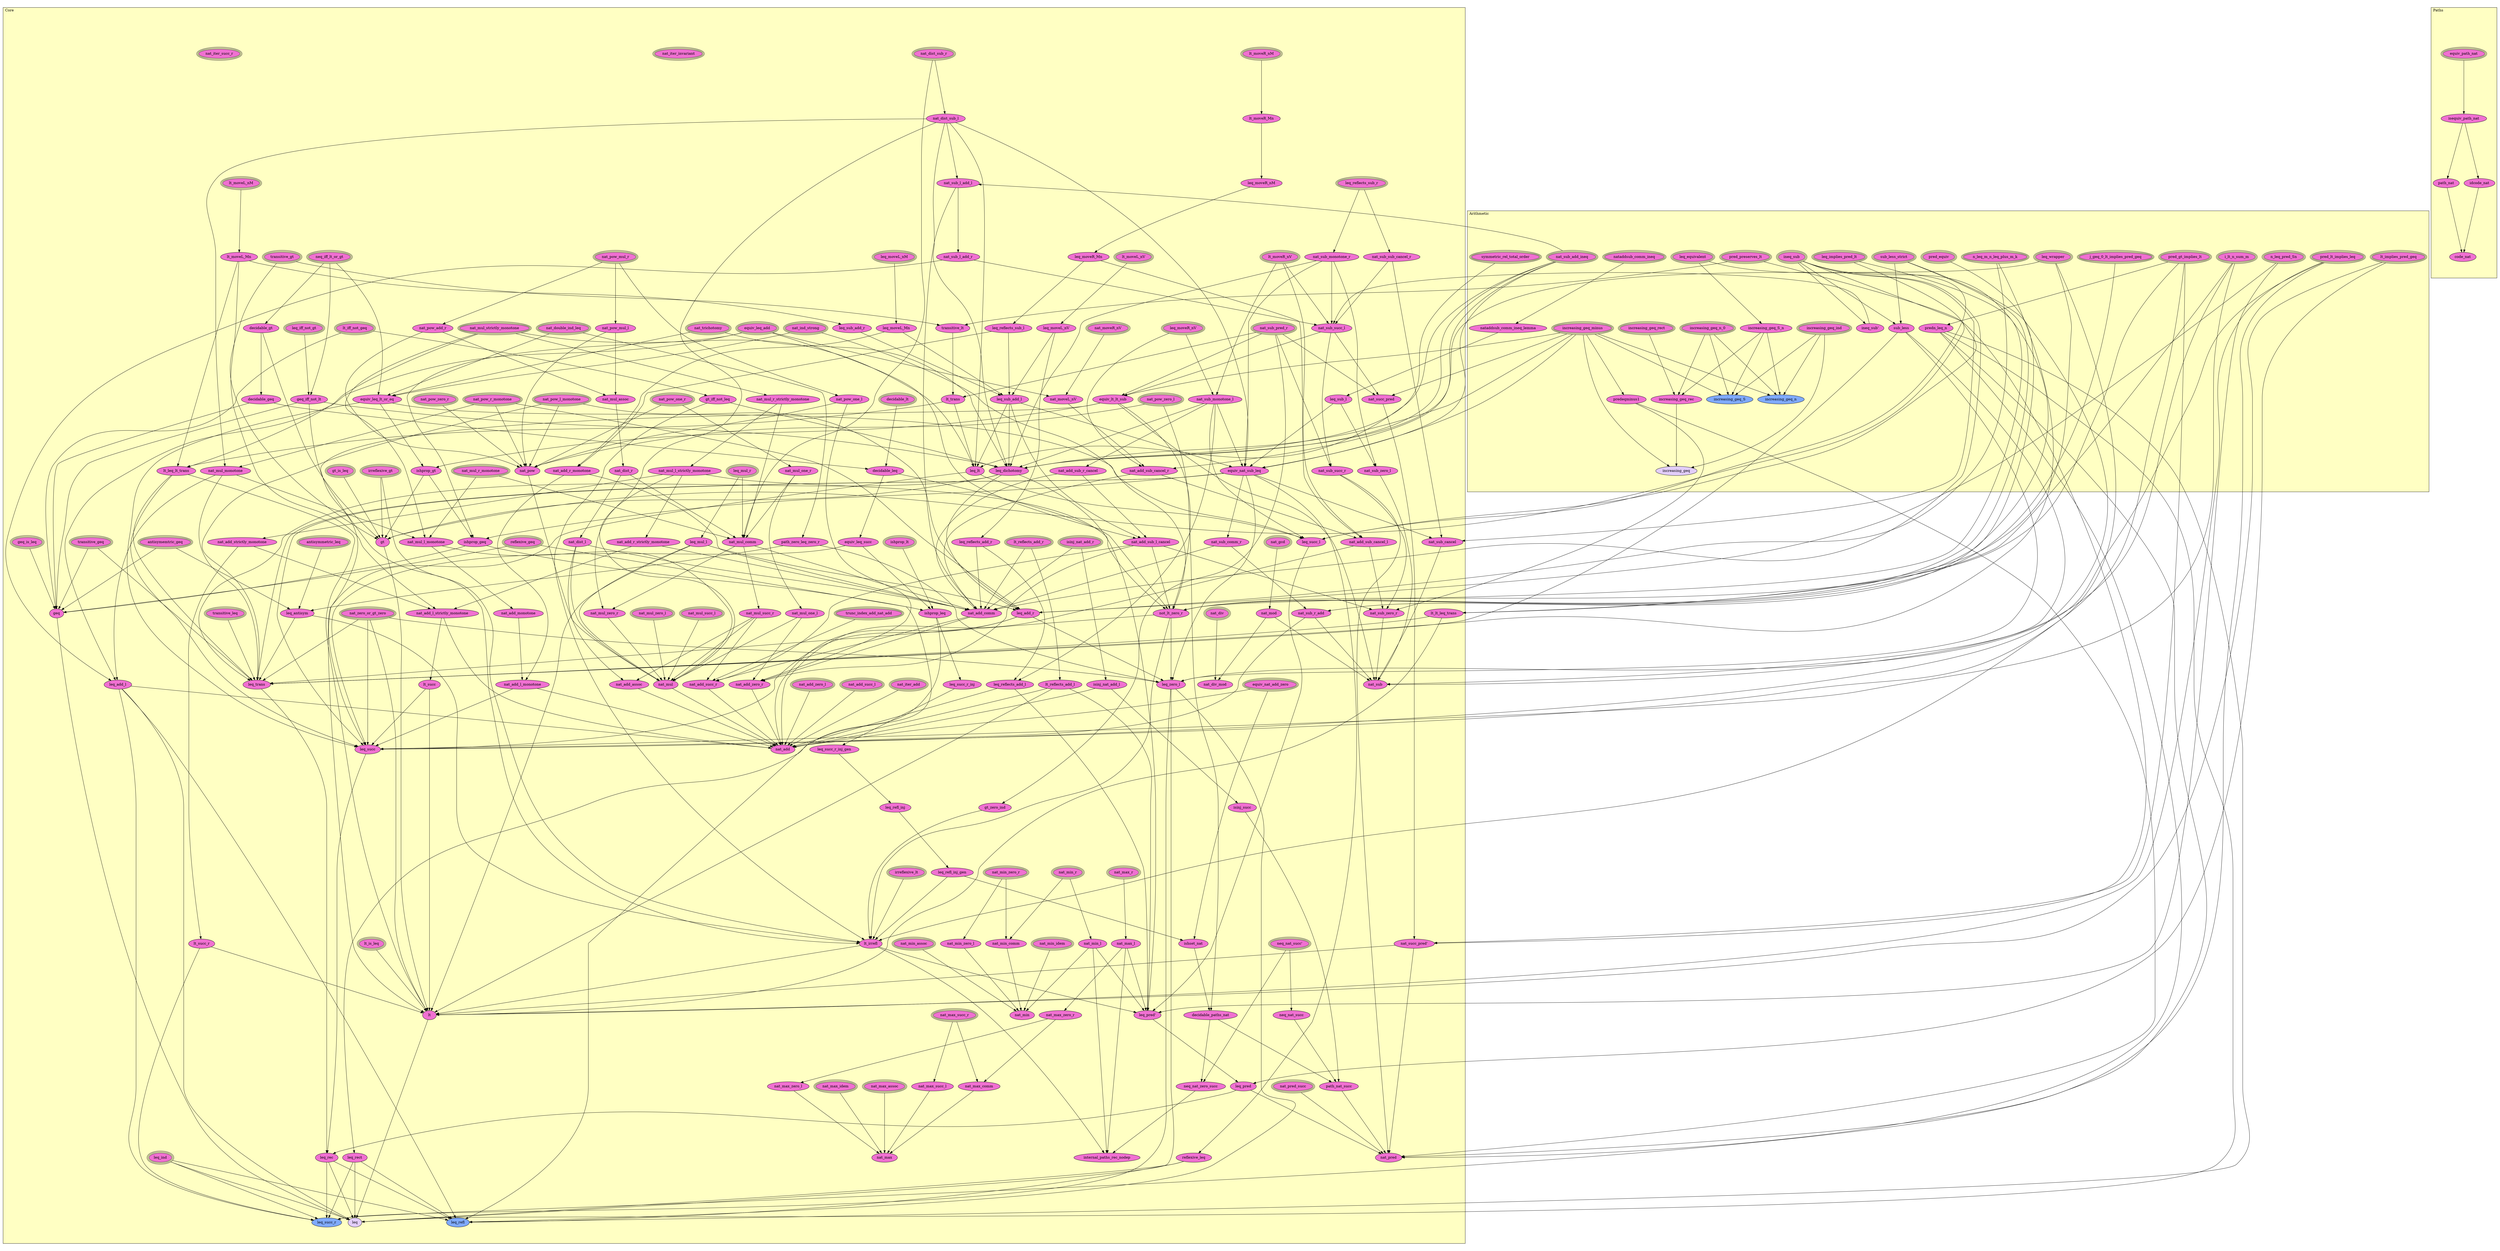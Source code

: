 digraph HoTT_Spaces_Nat {
  graph [ratio=0.5]
  node [style=filled]
Core_not_lt_zero_r [label="not_lt_zero_r", URL=<Core.html#not_lt_zero_r>, fillcolor="#F070D1"] ;
Core_path_zero_leq_zero_r [label="path_zero_leq_zero_r", URL=<Core.html#path_zero_leq_zero_r>, fillcolor="#F070D1"] ;
Paths_equiv_path_nat [label="equiv_path_nat", URL=<Paths.html#equiv_path_nat>, peripheries=3, fillcolor="#F070D1"] ;
Core_nat_zero_or_gt_zero [label="nat_zero_or_gt_zero", URL=<Core.html#nat_zero_or_gt_zero>, peripheries=3, fillcolor="#F070D1"] ;
Paths_isequiv_path_nat [label="isequiv_path_nat", URL=<Paths.html#isequiv_path_nat>, fillcolor="#F070D1"] ;
Paths_path_nat [label="path_nat", URL=<Paths.html#path_nat>, fillcolor="#F070D1"] ;
Core_antisymemtric_geq [label="antisymemtric_geq", URL=<Core.html#antisymemtric_geq>, peripheries=3, fillcolor="#F070D1"] ;
Paths_idcode_nat [label="idcode_nat", URL=<Paths.html#idcode_nat>, fillcolor="#F070D1"] ;
Core_antisymmetric_leq [label="antisymmetric_leq", URL=<Core.html#antisymmetric_leq>, peripheries=3, fillcolor="#F070D1"] ;
Core_leq_antisym [label="leq_antisym", URL=<Core.html#leq_antisym>, fillcolor="#F070D1"] ;
Paths_code_nat [label="code_nat", URL=<Paths.html#code_nat>, fillcolor="#F070D1"] ;
Core_nat_double_ind_leq [label="nat_double_ind_leq", URL=<Core.html#nat_double_ind_leq>, peripheries=3, fillcolor="#F070D1"] ;
Core_irreflexive_gt [label="irreflexive_gt", URL=<Core.html#irreflexive_gt>, peripheries=3, fillcolor="#F070D1"] ;
Core_nat_ind_strong [label="nat_ind_strong", URL=<Core.html#nat_ind_strong>, peripheries=3, fillcolor="#F070D1"] ;
Core_irreflexive_lt [label="irreflexive_lt", URL=<Core.html#irreflexive_lt>, peripheries=3, fillcolor="#F070D1"] ;
Core_nat_pow_r_monotone [label="nat_pow_r_monotone", URL=<Core.html#nat_pow_r_monotone>, peripheries=3, fillcolor="#F070D1"] ;
Core_lt_irrefl [label="lt_irrefl", URL=<Core.html#lt_irrefl>, fillcolor="#F070D1"] ;
Core_nat_pow_l_monotone [label="nat_pow_l_monotone", URL=<Core.html#nat_pow_l_monotone>, peripheries=3, fillcolor="#F070D1"] ;
Core_leq_pred_ [label="leq_pred'", URL=<Core.html#leq_pred'>, fillcolor="#F070D1"] ;
Core_nat_pow_mul_r [label="nat_pow_mul_r", URL=<Core.html#nat_pow_mul_r>, peripheries=3, fillcolor="#F070D1"] ;
Core_leq_succ [label="leq_succ", URL=<Core.html#leq_succ>, fillcolor="#F070D1"] ;
Core_nat_pow_mul_l [label="nat_pow_mul_l", URL=<Core.html#nat_pow_mul_l>, fillcolor="#F070D1"] ;
Core_leq_pred [label="leq_pred", URL=<Core.html#leq_pred>, fillcolor="#F070D1"] ;
Core_nat_pow_add_r [label="nat_pow_add_r", URL=<Core.html#nat_pow_add_r>, fillcolor="#F070D1"] ;
Core_leq_zero_l [label="leq_zero_l", URL=<Core.html#leq_zero_l>, fillcolor="#F070D1"] ;
Core_transitive_leq [label="transitive_leq", URL=<Core.html#transitive_leq>, peripheries=3, fillcolor="#F070D1"] ;
Core_nat_pow_one_r [label="nat_pow_one_r", URL=<Core.html#nat_pow_one_r>, peripheries=3, fillcolor="#F070D1"] ;
Core_nat_pow_one_l [label="nat_pow_one_l", URL=<Core.html#nat_pow_one_l>, fillcolor="#F070D1"] ;
Core_leq_trans [label="leq_trans", URL=<Core.html#leq_trans>, fillcolor="#F070D1"] ;
Core_reflexive_leq [label="reflexive_leq", URL=<Core.html#reflexive_leq>, fillcolor="#F070D1"] ;
Core_nat_pow_zero_r [label="nat_pow_zero_r", URL=<Core.html#nat_pow_zero_r>, peripheries=3, fillcolor="#F070D1"] ;
Core_nat_pow_zero_l [label="nat_pow_zero_l", URL=<Core.html#nat_pow_zero_l>, peripheries=3, fillcolor="#F070D1"] ;
Core_nat_mul_one_r [label="nat_mul_one_r", URL=<Core.html#nat_mul_one_r>, fillcolor="#F070D1"] ;
Core_nat_mul_one_l [label="nat_mul_one_l", URL=<Core.html#nat_mul_one_l>, fillcolor="#F070D1"] ;
Core_lt_moveR_nV [label="lt_moveR_nV", URL=<Core.html#lt_moveR_nV>, peripheries=3, fillcolor="#F070D1"] ;
Core_nat_mul_assoc [label="nat_mul_assoc", URL=<Core.html#nat_mul_assoc>, fillcolor="#F070D1"] ;
Core_lt_moveL_nV [label="lt_moveL_nV", URL=<Core.html#lt_moveL_nV>, peripheries=3, fillcolor="#F070D1"] ;
Core_nat_dist_r [label="nat_dist_r", URL=<Core.html#nat_dist_r>, fillcolor="#F070D1"] ;
Core_lt_moveR_nM [label="lt_moveR_nM", URL=<Core.html#lt_moveR_nM>, peripheries=3, fillcolor="#F070D1"] ;
Core_nat_dist_l [label="nat_dist_l", URL=<Core.html#nat_dist_l>, fillcolor="#F070D1"] ;
Core_lt_moveR_Mn [label="lt_moveR_Mn", URL=<Core.html#lt_moveR_Mn>, fillcolor="#F070D1"] ;
Core_nat_mul_comm [label="nat_mul_comm", URL=<Core.html#nat_mul_comm>, fillcolor="#F070D1"] ;
Core_lt_moveL_nM [label="lt_moveL_nM", URL=<Core.html#lt_moveL_nM>, peripheries=3, fillcolor="#F070D1"] ;
Core_nat_mul_succ_r [label="nat_mul_succ_r", URL=<Core.html#nat_mul_succ_r>, fillcolor="#F070D1"] ;
Core_lt_moveL_Mn [label="lt_moveL_Mn", URL=<Core.html#lt_moveL_Mn>, fillcolor="#F070D1"] ;
Core_nat_mul_succ_l [label="nat_mul_succ_l", URL=<Core.html#nat_mul_succ_l>, peripheries=3, fillcolor="#F070D1"] ;
Core_leq_moveR_nV [label="leq_moveR_nV", URL=<Core.html#leq_moveR_nV>, peripheries=3, fillcolor="#F070D1"] ;
Core_nat_mul_zero_r [label="nat_mul_zero_r", URL=<Core.html#nat_mul_zero_r>, fillcolor="#F070D1"] ;
Core_leq_moveL_nV [label="leq_moveL_nV", URL=<Core.html#leq_moveL_nV>, fillcolor="#F070D1"] ;
Core_nat_mul_zero_l [label="nat_mul_zero_l", URL=<Core.html#nat_mul_zero_l>, peripheries=3, fillcolor="#F070D1"] ;
Core_leq_moveR_nM [label="leq_moveR_nM", URL=<Core.html#leq_moveR_nM>, fillcolor="#F070D1"] ;
Core_leq_moveR_Mn [label="leq_moveR_Mn", URL=<Core.html#leq_moveR_Mn>, fillcolor="#F070D1"] ;
Core_equiv_nat_add_zero [label="equiv_nat_add_zero", URL=<Core.html#equiv_nat_add_zero>, peripheries=3, fillcolor="#F070D1"] ;
Core_leq_moveL_nM [label="leq_moveL_nM", URL=<Core.html#leq_moveL_nM>, peripheries=3, fillcolor="#F070D1"] ;
Core_isinj_nat_add_r [label="isinj_nat_add_r", URL=<Core.html#isinj_nat_add_r>, peripheries=3, fillcolor="#F070D1"] ;
Core_leq_moveL_Mn [label="leq_moveL_Mn", URL=<Core.html#leq_moveL_Mn>, fillcolor="#F070D1"] ;
Core_isinj_nat_add_l [label="isinj_nat_add_l", URL=<Core.html#isinj_nat_add_l>, fillcolor="#F070D1"] ;
Core_nat_add_assoc [label="nat_add_assoc", URL=<Core.html#nat_add_assoc>, fillcolor="#F070D1"] ;
Core_leq_reflects_sub_r [label="leq_reflects_sub_r", URL=<Core.html#leq_reflects_sub_r>, peripheries=3, fillcolor="#F070D1"] ;
Core_nat_add_comm [label="nat_add_comm", URL=<Core.html#nat_add_comm>, fillcolor="#F070D1"] ;
Core_leq_reflects_sub_l [label="leq_reflects_sub_l", URL=<Core.html#leq_reflects_sub_l>, fillcolor="#F070D1"] ;
Core_nat_sub_monotone_r [label="nat_sub_monotone_r", URL=<Core.html#nat_sub_monotone_r>, fillcolor="#F070D1"] ;
Core_nat_add_succ_r [label="nat_add_succ_r", URL=<Core.html#nat_add_succ_r>, fillcolor="#F070D1"] ;
Core_nat_sub_monotone_l [label="nat_sub_monotone_l", URL=<Core.html#nat_sub_monotone_l>, fillcolor="#F070D1"] ;
Core_nat_add_succ_l [label="nat_add_succ_l", URL=<Core.html#nat_add_succ_l>, peripheries=3, fillcolor="#F070D1"] ;
Core_nat_dist_sub_r [label="nat_dist_sub_r", URL=<Core.html#nat_dist_sub_r>, peripheries=3, fillcolor="#F070D1"] ;
Core_nat_add_zero_r [label="nat_add_zero_r", URL=<Core.html#nat_add_zero_r>, fillcolor="#F070D1"] ;
Core_nat_dist_sub_l [label="nat_dist_sub_l", URL=<Core.html#nat_dist_sub_l>, fillcolor="#F070D1"] ;
Core_nat_add_zero_l [label="nat_add_zero_l", URL=<Core.html#nat_add_zero_l>, peripheries=3, fillcolor="#F070D1"] ;
Core_nat_sub_sub_cancel_r [label="nat_sub_sub_cancel_r", URL=<Core.html#nat_sub_sub_cancel_r>, fillcolor="#F070D1"] ;
Core_ishset_nat [label="ishset_nat", URL=<Core.html#ishset_nat>, fillcolor="#F070D1"] ;
Core_nat_sub_l_add_l [label="nat_sub_l_add_l", URL=<Core.html#nat_sub_l_add_l>, fillcolor="#F070D1"] ;
Core_decidable_paths_nat [label="decidable_paths_nat", URL=<Core.html#decidable_paths_nat>, fillcolor="#F070D1"] ;
Core_neq_nat_succ_ [label="neq_nat_succ'", URL=<Core.html#neq_nat_succ'>, peripheries=3, fillcolor="#F070D1"] ;
Core_nat_sub_l_add_r [label="nat_sub_l_add_r", URL=<Core.html#nat_sub_l_add_r>, fillcolor="#F070D1"] ;
Core_neq_nat_zero_succ [label="neq_nat_zero_succ", URL=<Core.html#neq_nat_zero_succ>, fillcolor="#F070D1"] ;
Core_nat_sub_pred_r [label="nat_sub_pred_r", URL=<Core.html#nat_sub_pred_r>, peripheries=3, fillcolor="#F070D1"] ;
Core_nat_sub_succ_l [label="nat_sub_succ_l", URL=<Core.html#nat_sub_succ_l>, fillcolor="#F070D1"] ;
Core_internal_paths_rec_nodep [label="internal_paths_rec_nodep", URL=<Core.html#internal_paths_rec_nodep>, fillcolor="#F070D1"] ;
Core_neq_nat_succ [label="neq_nat_succ", URL=<Core.html#neq_nat_succ>, fillcolor="#F070D1"] ;
Core_leq_sub_l [label="leq_sub_l", URL=<Core.html#leq_sub_l>, fillcolor="#F070D1"] ;
Core_lt_reflects_add_r [label="lt_reflects_add_r", URL=<Core.html#lt_reflects_add_r>, peripheries=3, fillcolor="#F070D1"] ;
Core_isinj_succ [label="isinj_succ", URL=<Core.html#isinj_succ>, fillcolor="#F070D1"] ;
Core_path_nat_succ [label="path_nat_succ", URL=<Core.html#path_nat_succ>, fillcolor="#F070D1"] ;
Core_lt_reflects_add_l [label="lt_reflects_add_l", URL=<Core.html#lt_reflects_add_l>, fillcolor="#F070D1"] ;
Core_nat_succ_pred [label="nat_succ_pred", URL=<Core.html#nat_succ_pred>, fillcolor="#F070D1"] ;
Core_leq_reflects_add_r [label="leq_reflects_add_r", URL=<Core.html#leq_reflects_add_r>, fillcolor="#F070D1"] ;
Core_nat_succ_pred_ [label="nat_succ_pred'", URL=<Core.html#nat_succ_pred'>, fillcolor="#F070D1"] ;
Core_leq_reflects_add_l [label="leq_reflects_add_l", URL=<Core.html#leq_reflects_add_l>, fillcolor="#F070D1"] ;
Core_nat_pred_succ [label="nat_pred_succ", URL=<Core.html#nat_pred_succ>, peripheries=3, fillcolor="#F070D1"] ;
Core_nat_mul_strictly_monotone [label="nat_mul_strictly_monotone", URL=<Core.html#nat_mul_strictly_monotone>, peripheries=3, fillcolor="#F070D1"] ;
Core_nat_mul_r_strictly_monotone [label="nat_mul_r_strictly_monotone", URL=<Core.html#nat_mul_r_strictly_monotone>, fillcolor="#F070D1"] ;
Core_nat_iter_invariant [label="nat_iter_invariant", URL=<Core.html#nat_iter_invariant>, peripheries=3, fillcolor="#F070D1"] ;
Core_nat_mul_l_strictly_monotone [label="nat_mul_l_strictly_monotone", URL=<Core.html#nat_mul_l_strictly_monotone>, fillcolor="#F070D1"] ;
Core_nat_iter_add [label="nat_iter_add", URL=<Core.html#nat_iter_add>, peripheries=3, fillcolor="#F070D1"] ;
Core_nat_mul_monotone [label="nat_mul_monotone", URL=<Core.html#nat_mul_monotone>, fillcolor="#F070D1"] ;
Core_nat_iter_succ_r [label="nat_iter_succ_r", URL=<Core.html#nat_iter_succ_r>, peripheries=3, fillcolor="#F070D1"] ;
Core_nat_mul_r_monotone [label="nat_mul_r_monotone", URL=<Core.html#nat_mul_r_monotone>, peripheries=3, fillcolor="#F070D1"] ;
Core_gt_is_leq [label="gt_is_leq", URL=<Core.html#gt_is_leq>, peripheries=3, fillcolor="#F070D1"] ;
Core_nat_mul_l_monotone [label="nat_mul_l_monotone", URL=<Core.html#nat_mul_l_monotone>, fillcolor="#F070D1"] ;
Core_gt [label="gt", URL=<Core.html#gt>, fillcolor="#F070D1"] ;
Core_nat_add_strictly_monotone [label="nat_add_strictly_monotone", URL=<Core.html#nat_add_strictly_monotone>, fillcolor="#F070D1"] ;
Core_geq_is_leq [label="geq_is_leq", URL=<Core.html#geq_is_leq>, peripheries=3, fillcolor="#F070D1"] ;
Core_nat_add_r_strictly_monotone [label="nat_add_r_strictly_monotone", URL=<Core.html#nat_add_r_strictly_monotone>, fillcolor="#F070D1"] ;
Core_geq [label="geq", URL=<Core.html#geq>, fillcolor="#F070D1"] ;
Core_nat_add_l_strictly_monotone [label="nat_add_l_strictly_monotone", URL=<Core.html#nat_add_l_strictly_monotone>, fillcolor="#F070D1"] ;
Core_lt_is_leq [label="lt_is_leq", URL=<Core.html#lt_is_leq>, peripheries=3, fillcolor="#F070D1"] ;
Core_lt_succ_r [label="lt_succ_r", URL=<Core.html#lt_succ_r>, fillcolor="#F070D1"] ;
Core_lt [label="lt", URL=<Core.html#lt>, fillcolor="#F070D1"] ;
Core_lt_succ [label="lt_succ", URL=<Core.html#lt_succ>, fillcolor="#F070D1"] ;
Core_leq_rec [label="leq_rec", URL=<Core.html#leq_rec>, fillcolor="#F070D1"] ;
Core_nat_add_monotone [label="nat_add_monotone", URL=<Core.html#nat_add_monotone>, fillcolor="#F070D1"] ;
Core_leq_rect [label="leq_rect", URL=<Core.html#leq_rect>, fillcolor="#F070D1"] ;
Core_nat_add_r_monotone [label="nat_add_r_monotone", URL=<Core.html#nat_add_r_monotone>, fillcolor="#F070D1"] ;
Core_leq_ind [label="leq_ind", URL=<Core.html#leq_ind>, peripheries=3, fillcolor="#F070D1"] ;
Core_leq_succ_r [label="leq_succ_r", URL=<Core.html#leq_succ_r>, fillcolor="#7FAAFF"] ;
Core_nat_add_l_monotone [label="nat_add_l_monotone", URL=<Core.html#nat_add_l_monotone>, fillcolor="#F070D1"] ;
Core_leq_refl [label="leq_refl", URL=<Core.html#leq_refl>, fillcolor="#7FAAFF"] ;
Core_equiv_lt_lt_sub [label="equiv_lt_lt_sub", URL=<Core.html#equiv_lt_lt_sub>, fillcolor="#F070D1"] ;
Core_leq [label="leq", URL=<Core.html#leq>, fillcolor="#E2CDFA"] ;
Core_leq_sub_add_r [label="leq_sub_add_r", URL=<Core.html#leq_sub_add_r>, fillcolor="#F070D1"] ;
Core_nat_gcd [label="nat_gcd", URL=<Core.html#nat_gcd>, peripheries=3, fillcolor="#F070D1"] ;
Core_leq_sub_add_l [label="leq_sub_add_l", URL=<Core.html#leq_sub_add_l>, fillcolor="#F070D1"] ;
Core_trunc_index_add_nat_add [label="trunc_index_add_nat_add", URL=<Core.html#trunc_index_add_nat_add>, peripheries=3, fillcolor="#F070D1"] ;
Core_nat_mod [label="nat_mod", URL=<Core.html#nat_mod>, fillcolor="#F070D1"] ;
Core_neq_iff_lt_or_gt [label="neq_iff_lt_or_gt", URL=<Core.html#neq_iff_lt_or_gt>, peripheries=3, fillcolor="#F070D1"] ;
Core_nat_div [label="nat_div", URL=<Core.html#nat_div>, peripheries=3, fillcolor="#F070D1"] ;
Core_nat_div_mod [label="nat_div_mod", URL=<Core.html#nat_div_mod>, fillcolor="#F070D1"] ;
Core_lt_iff_not_geq [label="lt_iff_not_geq", URL=<Core.html#lt_iff_not_geq>, peripheries=3, fillcolor="#F070D1"] ;
Core_nat_min [label="nat_min", URL=<Core.html#nat_min>, fillcolor="#F070D1"] ;
Core_leq_iff_not_gt [label="leq_iff_not_gt", URL=<Core.html#leq_iff_not_gt>, peripheries=3, fillcolor="#F070D1"] ;
Core_nat_max [label="nat_max", URL=<Core.html#nat_max>, fillcolor="#F070D1"] ;
Core_gt_iff_not_leq [label="gt_iff_not_leq", URL=<Core.html#gt_iff_not_leq>, fillcolor="#F070D1"] ;
Core_nat_pow [label="nat_pow", URL=<Core.html#nat_pow>, fillcolor="#F070D1"] ;
Core_geq_iff_not_lt [label="geq_iff_not_lt", URL=<Core.html#geq_iff_not_lt>, fillcolor="#F070D1"] ;
Core_nat_trichotomy [label="nat_trichotomy", URL=<Core.html#nat_trichotomy>, peripheries=3, fillcolor="#F070D1"] ;
Core_nat_sub [label="nat_sub", URL=<Core.html#nat_sub>, fillcolor="#F070D1"] ;
Core_nat_mul [label="nat_mul", URL=<Core.html#nat_mul>, fillcolor="#F070D1"] ;
Core_leq_dichotomy [label="leq_dichotomy", URL=<Core.html#leq_dichotomy>, fillcolor="#F070D1"] ;
Core_nat_add [label="nat_add", URL=<Core.html#nat_add>, fillcolor="#F070D1"] ;
Core_equiv_leq_add [label="equiv_leq_add", URL=<Core.html#equiv_leq_add>, peripheries=3, fillcolor="#F070D1"] ;
Core_nat_pred [label="nat_pred", URL=<Core.html#nat_pred>, fillcolor="#F070D1"] ;
Core_equiv_leq_lt_or_eq [label="equiv_leq_lt_or_eq", URL=<Core.html#equiv_leq_lt_or_eq>, fillcolor="#F070D1"] ;
Arithmetic_symmetric_rel_total_order [label="symmetric_rel_total_order", URL=<Arithmetic.html#symmetric_rel_total_order>, peripheries=3, fillcolor="#F070D1"] ;
Core_gt_zero_ind [label="gt_zero_ind", URL=<Core.html#gt_zero_ind>, fillcolor="#F070D1"] ;
Arithmetic_leq_wrapper [label="leq_wrapper", URL=<Arithmetic.html#leq_wrapper>, peripheries=3, fillcolor="#F070D1"] ;
Core_leq_mul_r [label="leq_mul_r", URL=<Core.html#leq_mul_r>, peripheries=3, fillcolor="#F070D1"] ;
Core_leq_mul_l [label="leq_mul_l", URL=<Core.html#leq_mul_l>, fillcolor="#F070D1"] ;
Arithmetic_leq_equivalent [label="leq_equivalent", URL=<Arithmetic.html#leq_equivalent>, peripheries=3, fillcolor="#F070D1"] ;
Core_leq_add_r [label="leq_add_r", URL=<Core.html#leq_add_r>, fillcolor="#F070D1"] ;
Arithmetic_ineq_sub [label="ineq_sub", URL=<Arithmetic.html#ineq_sub>, peripheries=3, fillcolor="#F070D1"] ;
Core_leq_add_l [label="leq_add_l", URL=<Core.html#leq_add_l>, fillcolor="#F070D1"] ;
Arithmetic_ineq_sub_ [label="ineq_sub'", URL=<Arithmetic.html#ineq_sub'>, fillcolor="#F070D1"] ;
Core_nat_min_assoc [label="nat_min_assoc", URL=<Core.html#nat_min_assoc>, peripheries=3, fillcolor="#F070D1"] ;
Arithmetic_increasing_geq_minus [label="increasing_geq_minus", URL=<Arithmetic.html#increasing_geq_minus>, peripheries=3, fillcolor="#F070D1"] ;
Core_nat_min_r [label="nat_min_r", URL=<Core.html#nat_min_r>, peripheries=3, fillcolor="#F070D1"] ;
Arithmetic_increasing_geq_n_0 [label="increasing_geq_n_0", URL=<Arithmetic.html#increasing_geq_n_0>, peripheries=3, fillcolor="#F070D1"] ;
Core_nat_min_l [label="nat_min_l", URL=<Core.html#nat_min_l>, fillcolor="#F070D1"] ;
Arithmetic_increasing_geq_S_n [label="increasing_geq_S_n", URL=<Arithmetic.html#increasing_geq_S_n>, fillcolor="#F070D1"] ;
Core_nat_min_zero_r [label="nat_min_zero_r", URL=<Core.html#nat_min_zero_r>, peripheries=3, fillcolor="#F070D1"] ;
Arithmetic_increasing_geq_rect [label="increasing_geq_rect", URL=<Arithmetic.html#increasing_geq_rect>, peripheries=3, fillcolor="#F070D1"] ;
Core_nat_min_zero_l [label="nat_min_zero_l", URL=<Core.html#nat_min_zero_l>, fillcolor="#F070D1"] ;
Arithmetic_increasing_geq_rec [label="increasing_geq_rec", URL=<Arithmetic.html#increasing_geq_rec>, fillcolor="#F070D1"] ;
Core_nat_min_comm [label="nat_min_comm", URL=<Core.html#nat_min_comm>, fillcolor="#F070D1"] ;
Arithmetic_increasing_geq_ind [label="increasing_geq_ind", URL=<Arithmetic.html#increasing_geq_ind>, peripheries=3, fillcolor="#F070D1"] ;
Arithmetic_increasing_geq_S [label="increasing_geq_S", URL=<Arithmetic.html#increasing_geq_S>, fillcolor="#7FAAFF"] ;
Core_nat_min_idem [label="nat_min_idem", URL=<Core.html#nat_min_idem>, peripheries=3, fillcolor="#F070D1"] ;
Arithmetic_increasing_geq_n [label="increasing_geq_n", URL=<Arithmetic.html#increasing_geq_n>, fillcolor="#7FAAFF"] ;
Core_nat_max_assoc [label="nat_max_assoc", URL=<Core.html#nat_max_assoc>, peripheries=3, fillcolor="#F070D1"] ;
Arithmetic_increasing_geq [label="increasing_geq", URL=<Arithmetic.html#increasing_geq>, fillcolor="#E2CDFA"] ;
Core_nat_max_r [label="nat_max_r", URL=<Core.html#nat_max_r>, peripheries=3, fillcolor="#F070D1"] ;
Core_nat_max_l [label="nat_max_l", URL=<Core.html#nat_max_l>, fillcolor="#F070D1"] ;
Arithmetic_n_leq_m_n_leq_plus_m_k [label="n_leq_m_n_leq_plus_m_k", URL=<Arithmetic.html#n_leq_m_n_leq_plus_m_k>, peripheries=3, fillcolor="#F070D1"] ;
Arithmetic_sub_less_strict [label="sub_less_strict", URL=<Arithmetic.html#sub_less_strict>, peripheries=3, fillcolor="#F070D1"] ;
Core_nat_max_zero_r [label="nat_max_zero_r", URL=<Core.html#nat_max_zero_r>, fillcolor="#F070D1"] ;
Arithmetic_sub_less [label="sub_less", URL=<Arithmetic.html#sub_less>, fillcolor="#F070D1"] ;
Core_nat_max_zero_l [label="nat_max_zero_l", URL=<Core.html#nat_max_zero_l>, fillcolor="#F070D1"] ;
Arithmetic_pred_preserves_lt [label="pred_preserves_lt", URL=<Arithmetic.html#pred_preserves_lt>, peripheries=3, fillcolor="#F070D1"] ;
Core_nat_max_succ_r [label="nat_max_succ_r", URL=<Core.html#nat_max_succ_r>, peripheries=3, fillcolor="#F070D1"] ;
Arithmetic_pred_gt_implies_lt [label="pred_gt_implies_lt", URL=<Arithmetic.html#pred_gt_implies_lt>, peripheries=3, fillcolor="#F070D1"] ;
Core_nat_max_succ_l [label="nat_max_succ_l", URL=<Core.html#nat_max_succ_l>, fillcolor="#F070D1"] ;
Core_nat_max_comm [label="nat_max_comm", URL=<Core.html#nat_max_comm>, fillcolor="#F070D1"] ;
Arithmetic_j_geq_0_lt_implies_pred_geq [label="j_geq_0_lt_implies_pred_geq", URL=<Arithmetic.html#j_geq_0_lt_implies_pred_geq>, peripheries=3, fillcolor="#F070D1"] ;
Core_nat_max_idem [label="nat_max_idem", URL=<Core.html#nat_max_idem>, peripheries=3, fillcolor="#F070D1"] ;
Arithmetic_lt_implies_pred_geq [label="lt_implies_pred_geq", URL=<Arithmetic.html#lt_implies_pred_geq>, peripheries=3, fillcolor="#F070D1"] ;
Arithmetic_pred_lt_implies_leq [label="pred_lt_implies_leq", URL=<Arithmetic.html#pred_lt_implies_leq>, peripheries=3, fillcolor="#F070D1"] ;
Core_nat_sub_succ_r [label="nat_sub_succ_r", URL=<Core.html#nat_sub_succ_r>, fillcolor="#F070D1"] ;
Core_nat_moveR_nV [label="nat_moveR_nV", URL=<Core.html#nat_moveR_nV>, peripheries=3, fillcolor="#F070D1"] ;
Arithmetic_leq_implies_pred_lt [label="leq_implies_pred_lt", URL=<Arithmetic.html#leq_implies_pred_lt>, peripheries=3, fillcolor="#F070D1"] ;
Core_nat_moveL_nV [label="nat_moveL_nV", URL=<Core.html#nat_moveL_nV>, fillcolor="#F070D1"] ;
Arithmetic_n_leq_pred_Sn [label="n_leq_pred_Sn", URL=<Arithmetic.html#n_leq_pred_Sn>, peripheries=3, fillcolor="#F070D1"] ;
Arithmetic_pred_equiv [label="pred_equiv", URL=<Arithmetic.html#pred_equiv>, peripheries=3, fillcolor="#F070D1"] ;
Core_nat_add_sub_r_cancel [label="nat_add_sub_r_cancel", URL=<Core.html#nat_add_sub_r_cancel>, fillcolor="#F070D1"] ;
Arithmetic_predn_leq_n [label="predn_leq_n", URL=<Arithmetic.html#predn_leq_n>, fillcolor="#F070D1"] ;
Core_nat_add_sub_l_cancel [label="nat_add_sub_l_cancel", URL=<Core.html#nat_add_sub_l_cancel>, fillcolor="#F070D1"] ;
Arithmetic_predeqminus1 [label="predeqminus1", URL=<Arithmetic.html#predeqminus1>, fillcolor="#F070D1"] ;
Core_nat_add_sub_cancel_r [label="nat_add_sub_cancel_r", URL=<Core.html#nat_add_sub_cancel_r>, fillcolor="#F070D1"] ;
Core_nat_add_sub_cancel_l [label="nat_add_sub_cancel_l", URL=<Core.html#nat_add_sub_cancel_l>, fillcolor="#F070D1"] ;
Arithmetic_i_lt_n_sum_m [label="i_lt_n_sum_m", URL=<Arithmetic.html#i_lt_n_sum_m>, peripheries=3, fillcolor="#F070D1"] ;
Arithmetic_nat_sub_add_ineq [label="nat_sub_add_ineq", URL=<Arithmetic.html#nat_sub_add_ineq>, peripheries=3, fillcolor="#F070D1"] ;
Core_equiv_nat_sub_leq [label="equiv_nat_sub_leq", URL=<Core.html#equiv_nat_sub_leq>, fillcolor="#F070D1"] ;
Arithmetic_nataddsub_comm_ineq [label="nataddsub_comm_ineq", URL=<Arithmetic.html#nataddsub_comm_ineq>, peripheries=3, fillcolor="#F070D1"] ;
Core_nat_sub_comm_r [label="nat_sub_comm_r", URL=<Core.html#nat_sub_comm_r>, fillcolor="#F070D1"] ;
Arithmetic_nataddsub_comm_ineq_lemma [label="nataddsub_comm_ineq_lemma", URL=<Arithmetic.html#nataddsub_comm_ineq_lemma>, fillcolor="#F070D1"] ;
Core_nat_sub_r_add [label="nat_sub_r_add", URL=<Core.html#nat_sub_r_add>, fillcolor="#F070D1"] ;
Core_nat_sub_cancel [label="nat_sub_cancel", URL=<Core.html#nat_sub_cancel>, fillcolor="#F070D1"] ;
Core_nat_sub_zero_r [label="nat_sub_zero_r", URL=<Core.html#nat_sub_zero_r>, fillcolor="#F070D1"] ;
Core_nat_sub_zero_l [label="nat_sub_zero_l", URL=<Core.html#nat_sub_zero_l>, fillcolor="#F070D1"] ;
Core_decidable_gt [label="decidable_gt", URL=<Core.html#decidable_gt>, fillcolor="#F070D1"] ;
Core_ishprop_gt [label="ishprop_gt", URL=<Core.html#ishprop_gt>, fillcolor="#F070D1"] ;
Core_transitive_gt [label="transitive_gt", URL=<Core.html#transitive_gt>, peripheries=3, fillcolor="#F070D1"] ;
Core_decidable_geq [label="decidable_geq", URL=<Core.html#decidable_geq>, fillcolor="#F070D1"] ;
Core_ishprop_geq [label="ishprop_geq", URL=<Core.html#ishprop_geq>, fillcolor="#F070D1"] ;
Core_transitive_geq [label="transitive_geq", URL=<Core.html#transitive_geq>, peripheries=3, fillcolor="#F070D1"] ;
Core_reflexive_geq [label="reflexive_geq", URL=<Core.html#reflexive_geq>, peripheries=3, fillcolor="#F070D1"] ;
Core_decidable_lt [label="decidable_lt", URL=<Core.html#decidable_lt>, peripheries=3, fillcolor="#F070D1"] ;
Core_ishprop_lt [label="ishprop_lt", URL=<Core.html#ishprop_lt>, peripheries=3, fillcolor="#F070D1"] ;
Core_transitive_lt [label="transitive_lt", URL=<Core.html#transitive_lt>, fillcolor="#F070D1"] ;
Core_lt_trans [label="lt_trans", URL=<Core.html#lt_trans>, fillcolor="#F070D1"] ;
Core_leq_lt [label="leq_lt", URL=<Core.html#leq_lt>, fillcolor="#F070D1"] ;
Core_lt_lt_leq_trans [label="lt_lt_leq_trans", URL=<Core.html#lt_lt_leq_trans>, fillcolor="#F070D1"] ;
Core_lt_leq_lt_trans [label="lt_leq_lt_trans", URL=<Core.html#lt_leq_lt_trans>, fillcolor="#F070D1"] ;
Core_leq_succ_l [label="leq_succ_l", URL=<Core.html#leq_succ_l>, fillcolor="#F070D1"] ;
Core_decidable_leq [label="decidable_leq", URL=<Core.html#decidable_leq>, fillcolor="#F070D1"] ;
Core_equiv_leq_succ [label="equiv_leq_succ", URL=<Core.html#equiv_leq_succ>, fillcolor="#F070D1"] ;
Core_ishprop_leq [label="ishprop_leq", URL=<Core.html#ishprop_leq>, fillcolor="#F070D1"] ;
Core_leq_succ_r_inj [label="leq_succ_r_inj", URL=<Core.html#leq_succ_r_inj>, fillcolor="#F070D1"] ;
Core_leq_succ_r_inj_gen [label="leq_succ_r_inj_gen", URL=<Core.html#leq_succ_r_inj_gen>, fillcolor="#F070D1"] ;
Core_leq_refl_inj [label="leq_refl_inj", URL=<Core.html#leq_refl_inj>, fillcolor="#F070D1"] ;
Core_leq_refl_inj_gen [label="leq_refl_inj_gen", URL=<Core.html#leq_refl_inj_gen>, fillcolor="#F070D1"] ;
  Core_not_lt_zero_r -> Core_lt_irrefl [] ;
  Core_not_lt_zero_r -> Core_leq_zero_l [] ;
  Core_not_lt_zero_r -> Core_leq_trans [] ;
  Core_path_zero_leq_zero_r -> Core_leq_antisym [] ;
  Core_path_zero_leq_zero_r -> Core_leq_zero_l [] ;
  Paths_equiv_path_nat -> Paths_isequiv_path_nat [] ;
  Core_nat_zero_or_gt_zero -> Core_leq_succ [] ;
  Core_nat_zero_or_gt_zero -> Core_leq_zero_l [] ;
  Core_nat_zero_or_gt_zero -> Core_leq_trans [] ;
  Core_nat_zero_or_gt_zero -> Core_lt [] ;
  Paths_isequiv_path_nat -> Paths_path_nat [] ;
  Paths_isequiv_path_nat -> Paths_idcode_nat [] ;
  Paths_path_nat -> Paths_code_nat [] ;
  Core_antisymemtric_geq -> Core_leq_antisym [] ;
  Core_antisymemtric_geq -> Core_geq [] ;
  Paths_idcode_nat -> Paths_code_nat [] ;
  Core_antisymmetric_leq -> Core_leq_antisym [] ;
  Core_leq_antisym -> Core_lt_irrefl [] ;
  Core_leq_antisym -> Core_leq_trans [] ;
  Core_nat_double_ind_leq -> Core_equiv_leq_lt_or_eq [] ;
  Core_nat_double_ind_leq -> Core_path_zero_leq_zero_r [] ;
  Core_irreflexive_gt -> Core_lt_irrefl [] ;
  Core_irreflexive_gt -> Core_gt [] ;
  Core_nat_ind_strong -> Core_equiv_leq_lt_or_eq [] ;
  Core_nat_ind_strong -> Core_not_lt_zero_r [] ;
  Core_irreflexive_lt -> Core_lt_irrefl [] ;
  Core_nat_pow_r_monotone -> Core_nat_mul_monotone [] ;
  Core_nat_pow_r_monotone -> Core_leq_add_r [] ;
  Core_nat_pow_r_monotone -> Core_nat_pow [] ;
  Core_lt_irrefl -> Core_leq_pred_ [] ;
  Core_lt_irrefl -> Core_internal_paths_rec_nodep [] ;
  Core_lt_irrefl -> Core_lt [] ;
  Core_nat_pow_l_monotone -> Core_leq_add_r [] ;
  Core_nat_pow_l_monotone -> Core_leq_trans [] ;
  Core_nat_pow_l_monotone -> Core_nat_pow [] ;
  Core_leq_pred_ -> Core_leq_pred [] ;
  Core_nat_pow_mul_r -> Core_nat_pow_mul_l [] ;
  Core_nat_pow_mul_r -> Core_nat_pow_add_r [] ;
  Core_nat_pow_mul_r -> Core_nat_pow_one_l [] ;
  Core_leq_succ -> Core_leq_rec [] ;
  Core_nat_pow_mul_l -> Core_nat_mul_assoc [] ;
  Core_nat_pow_mul_l -> Core_nat_pow [] ;
  Core_leq_pred -> Core_leq_rec [] ;
  Core_leq_pred -> Core_nat_pred [] ;
  Core_nat_pow_add_r -> Core_nat_mul_assoc [] ;
  Core_nat_pow_add_r -> Core_nat_pow [] ;
  Core_leq_zero_l -> Core_leq_succ_r [] ;
  Core_leq_zero_l -> Core_leq_refl [] ;
  Core_leq_zero_l -> Core_leq [] ;
  Core_transitive_leq -> Core_leq_trans [] ;
  Core_nat_pow_one_r -> Core_nat_mul_one_r [] ;
  Core_nat_pow_one_r -> Core_nat_pow [] ;
  Core_nat_pow_one_l -> Core_nat_add_zero_r [] ;
  Core_nat_pow_one_l -> Core_nat_pow [] ;
  Core_leq_trans -> Core_leq_rec [] ;
  Core_reflexive_leq -> Core_leq_refl [] ;
  Core_reflexive_leq -> Core_leq [] ;
  Core_nat_pow_zero_r -> Core_nat_pow [] ;
  Core_nat_pow_zero_l -> Core_decidable_paths_nat [] ;
  Core_nat_pow_zero_l -> Core_nat_pow [] ;
  Core_nat_mul_one_r -> Core_nat_mul_one_l [] ;
  Core_nat_mul_one_r -> Core_nat_mul_comm [] ;
  Core_nat_mul_one_l -> Core_nat_add_zero_r [] ;
  Core_nat_mul_one_l -> Core_nat_mul [] ;
  Core_lt_moveR_nV -> Core_nat_sub_monotone_l [] ;
  Core_lt_moveR_nV -> Core_nat_sub_succ_l [] ;
  Core_lt_moveR_nV -> Core_nat_add_sub_cancel_l [] ;
  Core_nat_mul_assoc -> Core_nat_dist_r [] ;
  Core_lt_moveL_nV -> Core_leq_moveL_nV [] ;
  Core_nat_dist_r -> Core_nat_dist_l [] ;
  Core_nat_dist_r -> Core_nat_mul_comm [] ;
  Core_lt_moveR_nM -> Core_lt_moveR_Mn [] ;
  Core_nat_dist_l -> Core_nat_add_assoc [] ;
  Core_nat_dist_l -> Core_nat_add_comm [] ;
  Core_nat_dist_l -> Core_nat_mul [] ;
  Core_lt_moveR_Mn -> Core_leq_moveR_nM [] ;
  Core_nat_mul_comm -> Core_nat_mul_succ_r [] ;
  Core_nat_mul_comm -> Core_nat_mul_zero_r [] ;
  Core_nat_mul_comm -> Core_nat_add_comm [] ;
  Core_lt_moveL_nM -> Core_lt_moveL_Mn [] ;
  Core_nat_mul_succ_r -> Core_nat_add_assoc [] ;
  Core_nat_mul_succ_r -> Core_nat_add_succ_r [] ;
  Core_nat_mul_succ_r -> Core_nat_mul [] ;
  Core_lt_moveL_Mn -> Core_nat_add_l_strictly_monotone [] ;
  Core_lt_moveL_Mn -> Core_leq_sub_add_r [] ;
  Core_lt_moveL_Mn -> Core_lt_leq_lt_trans [] ;
  Core_nat_mul_succ_l -> Core_nat_mul [] ;
  Core_leq_moveR_nV -> Core_nat_sub_monotone_l [] ;
  Core_leq_moveR_nV -> Core_nat_add_sub_cancel_r [] ;
  Core_nat_mul_zero_r -> Core_nat_mul [] ;
  Core_leq_moveL_nV -> Core_leq_reflects_add_r [] ;
  Core_leq_moveL_nV -> Core_leq_sub_add_l [] ;
  Core_nat_mul_zero_l -> Core_nat_mul [] ;
  Core_leq_moveR_nM -> Core_leq_moveR_Mn [] ;
  Core_leq_moveR_Mn -> Core_leq_reflects_sub_l [] ;
  Core_leq_moveR_Mn -> Core_nat_add_sub_cancel_l [] ;
  Core_equiv_nat_add_zero -> Core_ishset_nat [] ;
  Core_equiv_nat_add_zero -> Core_nat_add [] ;
  Core_leq_moveL_nM -> Core_leq_moveL_Mn [] ;
  Core_isinj_nat_add_r -> Core_isinj_nat_add_l [] ;
  Core_isinj_nat_add_r -> Core_nat_add_comm [] ;
  Core_leq_moveL_Mn -> Core_nat_add_r_monotone [] ;
  Core_leq_moveL_Mn -> Core_leq_sub_add_l [] ;
  Core_isinj_nat_add_l -> Core_isinj_succ [] ;
  Core_isinj_nat_add_l -> Core_nat_add [] ;
  Core_nat_add_assoc -> Core_nat_add [] ;
  Core_leq_reflects_sub_r -> Core_nat_sub_monotone_r [] ;
  Core_leq_reflects_sub_r -> Core_nat_sub_sub_cancel_r [] ;
  Core_nat_add_comm -> Core_nat_add_succ_r [] ;
  Core_nat_add_comm -> Core_nat_add_zero_r [] ;
  Core_leq_reflects_sub_l -> Core_nat_add_r_monotone [] ;
  Core_leq_reflects_sub_l -> Core_leq_sub_add_l [] ;
  Core_nat_sub_monotone_r -> Core_nat_sub_succ_l [] ;
  Core_nat_sub_monotone_r -> Core_leq_dichotomy [] ;
  Core_nat_sub_monotone_r -> Core_equiv_nat_sub_leq [] ;
  Core_nat_sub_monotone_r -> Core_nat_sub_zero_l [] ;
  Core_nat_add_succ_r -> Core_nat_add [] ;
  Core_nat_sub_monotone_l -> Core_leq_reflects_add_l [] ;
  Core_nat_sub_monotone_l -> Core_leq_dichotomy [] ;
  Core_nat_sub_monotone_l -> Core_nat_add_sub_r_cancel [] ;
  Core_nat_sub_monotone_l -> Core_equiv_nat_sub_leq [] ;
  Core_nat_sub_monotone_l -> Core_leq_succ_l [] ;
  Core_nat_add_succ_l -> Core_nat_add [] ;
  Core_nat_dist_sub_r -> Core_nat_dist_sub_l [] ;
  Core_nat_dist_sub_r -> Core_nat_mul_comm [] ;
  Core_nat_add_zero_r -> Core_nat_add [] ;
  Core_nat_dist_sub_l -> Core_nat_sub_l_add_l [] ;
  Core_nat_dist_sub_l -> Core_nat_mul_monotone [] ;
  Core_nat_dist_sub_l -> Core_leq_dichotomy [] ;
  Core_nat_dist_sub_l -> Core_equiv_nat_sub_leq [] ;
  Core_nat_dist_sub_l -> Core_leq_lt [] ;
  Core_nat_dist_sub_l -> Core_nat_mul_zero_r [] ;
  Core_nat_add_zero_l -> Core_nat_add [] ;
  Core_nat_sub_sub_cancel_r -> Core_nat_sub_succ_l [] ;
  Core_nat_sub_sub_cancel_r -> Core_nat_sub_cancel [] ;
  Core_ishset_nat -> Core_decidable_paths_nat [] ;
  Core_nat_sub_l_add_l -> Core_nat_sub_l_add_r [] ;
  Core_nat_sub_l_add_l -> Core_nat_add_comm [] ;
  Core_decidable_paths_nat -> Core_neq_nat_zero_succ [] ;
  Core_decidable_paths_nat -> Core_path_nat_succ [] ;
  Core_neq_nat_succ_ -> Core_neq_nat_zero_succ [] ;
  Core_neq_nat_succ_ -> Core_neq_nat_succ [] ;
  Core_nat_sub_l_add_r -> Core_nat_sub_succ_l [] ;
  Core_nat_sub_l_add_r -> Core_leq_add_l [] ;
  Core_neq_nat_zero_succ -> Core_internal_paths_rec_nodep [] ;
  Core_nat_sub_pred_r -> Core_equiv_lt_lt_sub [] ;
  Core_nat_sub_pred_r -> Core_gt_zero_ind [] ;
  Core_nat_sub_pred_r -> Core_nat_sub_succ_r [] ;
  Core_nat_sub_pred_r -> Core_lt_trans [] ;
  Core_nat_sub_pred_r -> Core_nat_succ_pred [] ;
  Core_nat_sub_succ_l -> Core_equiv_lt_lt_sub [] ;
  Core_nat_sub_succ_l -> Core_nat_sub_succ_r [] ;
  Core_nat_sub_succ_l -> Core_nat_succ_pred [] ;
  Core_neq_nat_succ -> Core_path_nat_succ [] ;
  Core_leq_sub_l -> Core_equiv_nat_sub_leq [] ;
  Core_leq_sub_l -> Core_nat_sub_zero_l [] ;
  Core_lt_reflects_add_r -> Core_lt_reflects_add_l [] ;
  Core_lt_reflects_add_r -> Core_nat_add_comm [] ;
  Core_isinj_succ -> Core_path_nat_succ [] ;
  Core_path_nat_succ -> Core_nat_pred [] ;
  Core_lt_reflects_add_l -> Core_leq_pred_ [] ;
  Core_lt_reflects_add_l -> Core_lt [] ;
  Core_lt_reflects_add_l -> Core_nat_add [] ;
  Core_nat_succ_pred -> Core_nat_succ_pred_ [] ;
  Core_leq_reflects_add_r -> Core_leq_reflects_add_l [] ;
  Core_leq_reflects_add_r -> Core_nat_add_comm [] ;
  Core_nat_succ_pred_ -> Core_lt [] ;
  Core_nat_succ_pred_ -> Core_nat_pred [] ;
  Core_leq_reflects_add_l -> Core_leq_pred_ [] ;
  Core_leq_reflects_add_l -> Core_nat_add [] ;
  Core_nat_pred_succ -> Core_nat_pred [] ;
  Core_nat_mul_strictly_monotone -> Core_nat_mul_r_strictly_monotone [] ;
  Core_nat_mul_strictly_monotone -> Core_nat_mul_l_monotone [] ;
  Core_nat_mul_strictly_monotone -> Core_leq_lt [] ;
  Core_nat_mul_strictly_monotone -> Core_lt_leq_lt_trans [] ;
  Core_nat_mul_r_strictly_monotone -> Core_nat_mul_l_strictly_monotone [] ;
  Core_nat_mul_r_strictly_monotone -> Core_nat_mul_comm [] ;
  Core_nat_mul_l_strictly_monotone -> Core_nat_add_strictly_monotone [] ;
  Core_nat_mul_l_strictly_monotone -> Core_nat_add_r_strictly_monotone [] ;
  Core_nat_mul_l_strictly_monotone -> Core_not_lt_zero_r [] ;
  Core_nat_mul_l_strictly_monotone -> Core_nat_mul [] ;
  Core_nat_iter_add -> Core_nat_add [] ;
  Core_nat_mul_monotone -> Core_nat_mul_l_monotone [] ;
  Core_nat_mul_monotone -> Core_leq_add_l [] ;
  Core_nat_mul_monotone -> Core_leq_trans [] ;
  Core_nat_mul_r_monotone -> Core_nat_mul_l_monotone [] ;
  Core_nat_mul_r_monotone -> Core_nat_mul_comm [] ;
  Core_gt_is_leq -> Core_gt [] ;
  Core_nat_mul_l_monotone -> Core_nat_add_monotone [] ;
  Core_nat_mul_l_monotone -> Core_nat_mul [] ;
  Core_gt -> Core_lt [] ;
  Core_nat_add_strictly_monotone -> Core_nat_add_l_strictly_monotone [] ;
  Core_nat_add_strictly_monotone -> Core_lt_succ_r [] ;
  Core_geq_is_leq -> Core_geq [] ;
  Core_nat_add_r_strictly_monotone -> Core_nat_add_l_strictly_monotone [] ;
  Core_nat_add_r_strictly_monotone -> Core_nat_add_comm [] ;
  Core_geq -> Core_leq [] ;
  Core_nat_add_l_strictly_monotone -> Core_lt_succ [] ;
  Core_nat_add_l_strictly_monotone -> Core_nat_add [] ;
  Core_lt_is_leq -> Core_lt [] ;
  Core_lt_succ_r -> Core_lt [] ;
  Core_lt_succ_r -> Core_leq_succ_r [] ;
  Core_lt -> Core_leq [] ;
  Core_lt_succ -> Core_leq_succ [] ;
  Core_lt_succ -> Core_lt [] ;
  Core_leq_rec -> Core_leq_succ_r [] ;
  Core_leq_rec -> Core_leq_refl [] ;
  Core_leq_rec -> Core_leq [] ;
  Core_nat_add_monotone -> Core_nat_add_l_monotone [] ;
  Core_leq_rect -> Core_leq_succ_r [] ;
  Core_leq_rect -> Core_leq_refl [] ;
  Core_leq_rect -> Core_leq [] ;
  Core_nat_add_r_monotone -> Core_nat_add_l_monotone [] ;
  Core_nat_add_r_monotone -> Core_nat_add_comm [] ;
  Core_leq_ind -> Core_leq_succ_r [] ;
  Core_leq_ind -> Core_leq_refl [] ;
  Core_leq_ind -> Core_leq [] ;
  Core_nat_add_l_monotone -> Core_leq_succ [] ;
  Core_nat_add_l_monotone -> Core_nat_add [] ;
  Core_equiv_lt_lt_sub -> Core_ishprop_gt [] ;
  Core_equiv_lt_lt_sub -> Core_not_lt_zero_r [] ;
  Core_equiv_lt_lt_sub -> Core_leq_succ [] ;
  Core_equiv_lt_lt_sub -> Core_nat_sub [] ;
  Core_leq_sub_add_r -> Core_leq_sub_add_l [] ;
  Core_nat_gcd -> Core_nat_mod [] ;
  Core_leq_sub_add_l -> Core_leq_dichotomy [] ;
  Core_leq_sub_add_l -> Core_nat_add_sub_l_cancel [] ;
  Core_leq_sub_add_l -> Core_equiv_nat_sub_leq [] ;
  Core_leq_sub_add_l -> Core_leq_lt [] ;
  Core_trunc_index_add_nat_add -> Core_nat_add_succ_r [] ;
  Core_nat_mod -> Core_nat_div_mod [] ;
  Core_nat_mod -> Core_nat_sub [] ;
  Core_neq_iff_lt_or_gt -> Core_geq_iff_not_lt [] ;
  Core_neq_iff_lt_or_gt -> Core_equiv_leq_lt_or_eq [] ;
  Core_neq_iff_lt_or_gt -> Core_decidable_gt [] ;
  Core_nat_div -> Core_nat_div_mod [] ;
  Core_lt_iff_not_geq -> Core_gt_iff_not_leq [] ;
  Core_lt_iff_not_geq -> Core_geq [] ;
  Core_leq_iff_not_gt -> Core_geq_iff_not_lt [] ;
  Core_gt_iff_not_leq -> Core_leq_dichotomy [] ;
  Core_gt_iff_not_leq -> Core_lt_irrefl [] ;
  Core_nat_pow -> Core_nat_mul [] ;
  Core_geq_iff_not_lt -> Core_leq_dichotomy [] ;
  Core_geq_iff_not_lt -> Core_lt_irrefl [] ;
  Core_geq_iff_not_lt -> Core_geq [] ;
  Core_nat_trichotomy -> Core_leq_dichotomy [] ;
  Core_nat_trichotomy -> Core_equiv_leq_lt_or_eq [] ;
  Core_nat_mul -> Core_nat_add [] ;
  Core_leq_dichotomy -> Core_leq_add_r [] ;
  Core_leq_dichotomy -> Core_leq_pred_ [] ;
  Core_leq_dichotomy -> Core_leq_trans [] ;
  Core_leq_dichotomy -> Core_gt [] ;
  Core_equiv_leq_add -> Core_leq_add_l [] ;
  Core_equiv_leq_add -> Core_nat_moveL_nV [] ;
  Core_equiv_leq_add -> Core_nat_add_sub_l_cancel [] ;
  Core_equiv_leq_add -> Core_ishprop_geq [] ;
  Core_equiv_leq_lt_or_eq -> Core_ishprop_gt [] ;
  Core_equiv_leq_lt_or_eq -> Core_leq_succ_l [] ;
  Core_equiv_leq_lt_or_eq -> Core_leq_succ [] ;
  Arithmetic_symmetric_rel_total_order -> Core_leq_dichotomy [] ;
  Core_gt_zero_ind -> Core_lt_irrefl [] ;
  Arithmetic_leq_wrapper -> Core_leq_dichotomy [] ;
  Arithmetic_leq_wrapper -> Core_lt_lt_leq_trans [] ;
  Arithmetic_leq_wrapper -> Core_lt_irrefl [] ;
  Core_leq_mul_r -> Core_leq_mul_l [] ;
  Core_leq_mul_r -> Core_nat_mul_comm [] ;
  Core_leq_mul_l -> Core_leq_add_r [] ;
  Core_leq_mul_l -> Core_lt [] ;
  Core_leq_mul_l -> Core_nat_mul [] ;
  Arithmetic_leq_equivalent -> Core_leq_succ_l [] ;
  Arithmetic_leq_equivalent -> Arithmetic_increasing_geq_S_n [] ;
  Core_leq_add_r -> Core_leq_succ [] ;
  Core_leq_add_r -> Core_leq_zero_l [] ;
  Core_leq_add_r -> Core_nat_add [] ;
  Arithmetic_ineq_sub -> Core_nat_sub_r_add [] ;
  Arithmetic_ineq_sub -> Core_nat_sub_cancel [] ;
  Arithmetic_ineq_sub -> Core_leq_succ_l [] ;
  Arithmetic_ineq_sub -> Core_nat_add_comm [] ;
  Arithmetic_ineq_sub -> Arithmetic_ineq_sub_ [] ;
  Arithmetic_ineq_sub -> Arithmetic_sub_less [] ;
  Core_leq_add_l -> Core_leq_succ_r [] ;
  Core_leq_add_l -> Core_leq_refl [] ;
  Core_leq_add_l -> Core_leq [] ;
  Core_leq_add_l -> Core_nat_add [] ;
  Arithmetic_ineq_sub_ -> Core_nat_sub_succ_l [] ;
  Core_nat_min_assoc -> Core_nat_min [] ;
  Arithmetic_increasing_geq_minus -> Core_equiv_lt_lt_sub [] ;
  Arithmetic_increasing_geq_minus -> Core_leq_dichotomy [] ;
  Arithmetic_increasing_geq_minus -> Core_equiv_nat_sub_leq [] ;
  Arithmetic_increasing_geq_minus -> Core_nat_succ_pred [] ;
  Arithmetic_increasing_geq_minus -> Arithmetic_increasing_geq_S [] ;
  Arithmetic_increasing_geq_minus -> Arithmetic_increasing_geq_n [] ;
  Arithmetic_increasing_geq_minus -> Arithmetic_increasing_geq [] ;
  Arithmetic_increasing_geq_minus -> Arithmetic_predeqminus1 [] ;
  Core_nat_min_r -> Core_nat_min_l [] ;
  Core_nat_min_r -> Core_nat_min_comm [] ;
  Arithmetic_increasing_geq_n_0 -> Arithmetic_increasing_geq_rec [] ;
  Arithmetic_increasing_geq_n_0 -> Arithmetic_increasing_geq_S [] ;
  Arithmetic_increasing_geq_n_0 -> Arithmetic_increasing_geq_n [] ;
  Core_nat_min_l -> Core_leq_pred_ [] ;
  Core_nat_min_l -> Core_internal_paths_rec_nodep [] ;
  Core_nat_min_l -> Core_nat_min [] ;
  Arithmetic_increasing_geq_S_n -> Arithmetic_increasing_geq_rec [] ;
  Arithmetic_increasing_geq_S_n -> Arithmetic_increasing_geq_S [] ;
  Arithmetic_increasing_geq_S_n -> Arithmetic_increasing_geq_n [] ;
  Core_nat_min_zero_r -> Core_nat_min_zero_l [] ;
  Core_nat_min_zero_r -> Core_nat_min_comm [] ;
  Arithmetic_increasing_geq_rect -> Arithmetic_increasing_geq_rec [] ;
  Core_nat_min_zero_l -> Core_nat_min [] ;
  Arithmetic_increasing_geq_rec -> Arithmetic_increasing_geq [] ;
  Core_nat_min_comm -> Core_nat_min [] ;
  Arithmetic_increasing_geq_ind -> Arithmetic_increasing_geq_S [] ;
  Arithmetic_increasing_geq_ind -> Arithmetic_increasing_geq_n [] ;
  Arithmetic_increasing_geq_ind -> Arithmetic_increasing_geq [] ;
  Core_nat_min_idem -> Core_nat_min [] ;
  Core_nat_max_assoc -> Core_nat_max [] ;
  Core_nat_max_r -> Core_nat_max_l [] ;
  Core_nat_max_l -> Core_nat_max_zero_r [] ;
  Core_nat_max_l -> Core_leq_pred_ [] ;
  Core_nat_max_l -> Core_internal_paths_rec_nodep [] ;
  Arithmetic_n_leq_m_n_leq_plus_m_k -> Core_leq_add_r [] ;
  Arithmetic_n_leq_m_n_leq_plus_m_k -> Core_leq_trans [] ;
  Arithmetic_sub_less_strict -> Core_not_lt_zero_r [] ;
  Arithmetic_sub_less_strict -> Core_leq_succ [] ;
  Arithmetic_sub_less_strict -> Arithmetic_sub_less [] ;
  Core_nat_max_zero_r -> Core_nat_max_zero_l [] ;
  Core_nat_max_zero_r -> Core_nat_max_comm [] ;
  Arithmetic_sub_less -> Core_leq_zero_l [] ;
  Arithmetic_sub_less -> Core_leq_trans [] ;
  Arithmetic_sub_less -> Core_nat_sub [] ;
  Core_nat_max_zero_l -> Core_nat_max [] ;
  Arithmetic_pred_preserves_lt -> Core_transitive_lt [] ;
  Arithmetic_pred_preserves_lt -> Core_nat_succ_pred_ [] ;
  Core_nat_max_succ_r -> Core_nat_max_succ_l [] ;
  Core_nat_max_succ_r -> Core_nat_max_comm [] ;
  Arithmetic_pred_gt_implies_lt -> Core_lt_lt_leq_trans [] ;
  Arithmetic_pred_gt_implies_lt -> Core_leq_succ [] ;
  Arithmetic_pred_gt_implies_lt -> Core_nat_succ_pred_ [] ;
  Arithmetic_pred_gt_implies_lt -> Arithmetic_predn_leq_n [] ;
  Core_nat_max_succ_l -> Core_nat_max [] ;
  Core_nat_max_comm -> Core_nat_max [] ;
  Arithmetic_j_geq_0_lt_implies_pred_geq -> Core_not_lt_zero_r [] ;
  Core_nat_max_idem -> Core_nat_max [] ;
  Arithmetic_lt_implies_pred_geq -> Core_leq_pred [] ;
  Arithmetic_lt_implies_pred_geq -> Core_lt [] ;
  Arithmetic_pred_lt_implies_leq -> Core_leq_zero_l [] ;
  Arithmetic_pred_lt_implies_leq -> Core_lt [] ;
  Arithmetic_pred_lt_implies_leq -> Core_nat_pred [] ;
  Core_nat_sub_succ_r -> Core_nat_sub_zero_r [] ;
  Core_nat_sub_succ_r -> Core_nat_pred [] ;
  Core_nat_moveR_nV -> Core_nat_moveL_nV [] ;
  Arithmetic_leq_implies_pred_lt -> Core_not_lt_zero_r [] ;
  Arithmetic_leq_implies_pred_lt -> Core_gt [] ;
  Core_nat_moveL_nV -> Core_nat_add_sub_cancel_r [] ;
  Arithmetic_n_leq_pred_Sn -> Core_leq_add_r [] ;
  Arithmetic_n_leq_pred_Sn -> Core_leq_pred_ [] ;
  Arithmetic_pred_equiv -> Core_not_lt_zero_r [] ;
  Core_nat_add_sub_r_cancel -> Core_nat_add_sub_l_cancel [] ;
  Core_nat_add_sub_r_cancel -> Core_nat_add_comm [] ;
  Arithmetic_predn_leq_n -> Core_leq_succ_r [] ;
  Arithmetic_predn_leq_n -> Core_leq_refl [] ;
  Arithmetic_predn_leq_n -> Core_leq [] ;
  Arithmetic_predn_leq_n -> Core_nat_pred [] ;
  Core_nat_add_sub_l_cancel -> Core_nat_sub_zero_r [] ;
  Core_nat_add_sub_l_cancel -> Core_not_lt_zero_r [] ;
  Core_nat_add_sub_l_cancel -> Core_nat_add_succ_r [] ;
  Core_nat_add_sub_l_cancel -> Core_nat_add_zero_r [] ;
  Arithmetic_predeqminus1 -> Core_nat_sub_zero_r [] ;
  Arithmetic_predeqminus1 -> Core_nat_pred [] ;
  Core_nat_add_sub_cancel_r -> Core_nat_add_sub_cancel_l [] ;
  Core_nat_add_sub_cancel_r -> Core_nat_add_comm [] ;
  Core_nat_add_sub_cancel_l -> Core_nat_sub_zero_r [] ;
  Core_nat_add_sub_cancel_l -> Core_nat_add [] ;
  Arithmetic_i_lt_n_sum_m -> Core_not_lt_zero_r [] ;
  Arithmetic_i_lt_n_sum_m -> Core_leq_succ [] ;
  Arithmetic_i_lt_n_sum_m -> Core_nat_sub [] ;
  Arithmetic_nat_sub_add_ineq -> Core_nat_sub_l_add_l [] ;
  Arithmetic_nat_sub_add_ineq -> Core_leq_dichotomy [] ;
  Arithmetic_nat_sub_add_ineq -> Core_nat_add_sub_cancel_r [] ;
  Arithmetic_nat_sub_add_ineq -> Core_equiv_nat_sub_leq [] ;
  Arithmetic_nat_sub_add_ineq -> Core_leq_lt [] ;
  Core_equiv_nat_sub_leq -> Core_nat_sub_comm_r [] ;
  Core_equiv_nat_sub_leq -> Core_nat_sub_cancel [] ;
  Core_equiv_nat_sub_leq -> Core_ishprop_geq [] ;
  Core_equiv_nat_sub_leq -> Core_leq_succ [] ;
  Core_equiv_nat_sub_leq -> Core_leq_zero_l [] ;
  Core_equiv_nat_sub_leq -> Core_leq_trans [] ;
  Core_equiv_nat_sub_leq -> Core_reflexive_leq [] ;
  Arithmetic_nataddsub_comm_ineq -> Arithmetic_nataddsub_comm_ineq_lemma [] ;
  Core_nat_sub_comm_r -> Core_nat_sub_r_add [] ;
  Core_nat_sub_comm_r -> Core_nat_add_comm [] ;
  Arithmetic_nataddsub_comm_ineq_lemma -> Core_leq_sub_l [] ;
  Core_nat_sub_r_add -> Core_nat_sub [] ;
  Core_nat_sub_r_add -> Core_nat_add [] ;
  Core_nat_sub_cancel -> Core_nat_sub [] ;
  Core_nat_sub_zero_r -> Core_nat_sub [] ;
  Core_nat_sub_zero_l -> Core_nat_sub [] ;
  Core_decidable_gt -> Core_decidable_geq [] ;
  Core_decidable_gt -> Core_gt [] ;
  Core_ishprop_gt -> Core_ishprop_geq [] ;
  Core_ishprop_gt -> Core_gt [] ;
  Core_transitive_gt -> Core_transitive_lt [] ;
  Core_transitive_gt -> Core_gt [] ;
  Core_decidable_geq -> Core_decidable_leq [] ;
  Core_decidable_geq -> Core_geq [] ;
  Core_ishprop_geq -> Core_ishprop_leq [] ;
  Core_ishprop_geq -> Core_geq [] ;
  Core_transitive_geq -> Core_leq_trans [] ;
  Core_transitive_geq -> Core_geq [] ;
  Core_reflexive_geq -> Core_geq [] ;
  Core_reflexive_geq -> Core_leq_refl [] ;
  Core_decidable_lt -> Core_decidable_leq [] ;
  Core_ishprop_lt -> Core_ishprop_leq [] ;
  Core_transitive_lt -> Core_lt_trans [] ;
  Core_lt_trans -> Core_leq_lt [] ;
  Core_lt_trans -> Core_lt_leq_lt_trans [] ;
  Core_leq_lt -> Core_leq_succ_l [] ;
  Core_leq_lt -> Core_lt [] ;
  Core_lt_lt_leq_trans -> Core_leq_trans [] ;
  Core_lt_lt_leq_trans -> Core_lt [] ;
  Core_lt_leq_lt_trans -> Core_leq_succ [] ;
  Core_lt_leq_lt_trans -> Core_leq_trans [] ;
  Core_lt_leq_lt_trans -> Core_lt [] ;
  Core_leq_succ_l -> Core_leq_pred_ [] ;
  Core_decidable_leq -> Core_equiv_leq_succ [] ;
  Core_decidable_leq -> Core_not_lt_zero_r [] ;
  Core_equiv_leq_succ -> Core_ishprop_leq [] ;
  Core_equiv_leq_succ -> Core_leq_succ [] ;
  Core_ishprop_leq -> Core_leq_succ_r_inj [] ;
  Core_ishprop_leq -> Core_leq_rect [] ;
  Core_leq_succ_r_inj -> Core_leq_succ_r_inj_gen [] ;
  Core_leq_succ_r_inj_gen -> Core_leq_refl_inj [] ;
  Core_leq_refl_inj -> Core_leq_refl_inj_gen [] ;
  Core_leq_refl_inj_gen -> Core_lt_irrefl [] ;
  Core_leq_refl_inj_gen -> Core_ishset_nat [] ;
subgraph cluster_Arithmetic { label="Arithmetic"; fillcolor="#FFFFC3"; labeljust=l; style=filled 
Arithmetic_nataddsub_comm_ineq_lemma; Arithmetic_nataddsub_comm_ineq; Arithmetic_nat_sub_add_ineq; Arithmetic_i_lt_n_sum_m; Arithmetic_predeqminus1; Arithmetic_predn_leq_n; Arithmetic_pred_equiv; Arithmetic_n_leq_pred_Sn; Arithmetic_leq_implies_pred_lt; Arithmetic_pred_lt_implies_leq; Arithmetic_lt_implies_pred_geq; Arithmetic_j_geq_0_lt_implies_pred_geq; Arithmetic_pred_gt_implies_lt; Arithmetic_pred_preserves_lt; Arithmetic_sub_less; Arithmetic_sub_less_strict; Arithmetic_n_leq_m_n_leq_plus_m_k; Arithmetic_increasing_geq; Arithmetic_increasing_geq_n; Arithmetic_increasing_geq_S; Arithmetic_increasing_geq_ind; Arithmetic_increasing_geq_rec; Arithmetic_increasing_geq_rect; Arithmetic_increasing_geq_S_n; Arithmetic_increasing_geq_n_0; Arithmetic_increasing_geq_minus; Arithmetic_ineq_sub_; Arithmetic_ineq_sub; Arithmetic_leq_equivalent; Arithmetic_leq_wrapper; Arithmetic_symmetric_rel_total_order; };
subgraph cluster_Paths { label="Paths"; fillcolor="#FFFFC3"; labeljust=l; style=filled 
Paths_code_nat; Paths_idcode_nat; Paths_path_nat; Paths_isequiv_path_nat; Paths_equiv_path_nat; };
subgraph cluster_Core { label="Core"; fillcolor="#FFFFC3"; labeljust=l; style=filled 
Core_leq_refl_inj_gen; Core_leq_refl_inj; Core_leq_succ_r_inj_gen; Core_leq_succ_r_inj; Core_ishprop_leq; Core_equiv_leq_succ; Core_decidable_leq; Core_leq_succ_l; Core_lt_leq_lt_trans; Core_lt_lt_leq_trans; Core_leq_lt; Core_lt_trans; Core_transitive_lt; Core_ishprop_lt; Core_decidable_lt; Core_reflexive_geq; Core_transitive_geq; Core_ishprop_geq; Core_decidable_geq; Core_transitive_gt; Core_ishprop_gt; Core_decidable_gt; Core_nat_sub_zero_l; Core_nat_sub_zero_r; Core_nat_sub_cancel; Core_nat_sub_r_add; Core_nat_sub_comm_r; Core_equiv_nat_sub_leq; Core_nat_add_sub_cancel_l; Core_nat_add_sub_cancel_r; Core_nat_add_sub_l_cancel; Core_nat_add_sub_r_cancel; Core_nat_moveL_nV; Core_nat_moveR_nV; Core_nat_sub_succ_r; Core_nat_max_idem; Core_nat_max_comm; Core_nat_max_succ_l; Core_nat_max_succ_r; Core_nat_max_zero_l; Core_nat_max_zero_r; Core_nat_max_l; Core_nat_max_r; Core_nat_max_assoc; Core_nat_min_idem; Core_nat_min_comm; Core_nat_min_zero_l; Core_nat_min_zero_r; Core_nat_min_l; Core_nat_min_r; Core_nat_min_assoc; Core_leq_add_l; Core_leq_add_r; Core_leq_mul_l; Core_leq_mul_r; Core_gt_zero_ind; Core_equiv_leq_lt_or_eq; Core_nat_pred; Core_equiv_leq_add; Core_nat_add; Core_leq_dichotomy; Core_nat_mul; Core_nat_sub; Core_nat_trichotomy; Core_geq_iff_not_lt; Core_nat_pow; Core_gt_iff_not_leq; Core_nat_max; Core_leq_iff_not_gt; Core_nat_min; Core_lt_iff_not_geq; Core_nat_div_mod; Core_nat_div; Core_neq_iff_lt_or_gt; Core_nat_mod; Core_trunc_index_add_nat_add; Core_leq_sub_add_l; Core_nat_gcd; Core_leq_sub_add_r; Core_leq; Core_equiv_lt_lt_sub; Core_leq_refl; Core_nat_add_l_monotone; Core_leq_succ_r; Core_leq_ind; Core_nat_add_r_monotone; Core_leq_rect; Core_nat_add_monotone; Core_leq_rec; Core_lt_succ; Core_lt; Core_lt_succ_r; Core_lt_is_leq; Core_nat_add_l_strictly_monotone; Core_geq; Core_nat_add_r_strictly_monotone; Core_geq_is_leq; Core_nat_add_strictly_monotone; Core_gt; Core_nat_mul_l_monotone; Core_gt_is_leq; Core_nat_mul_r_monotone; Core_nat_iter_succ_r; Core_nat_mul_monotone; Core_nat_iter_add; Core_nat_mul_l_strictly_monotone; Core_nat_iter_invariant; Core_nat_mul_r_strictly_monotone; Core_nat_mul_strictly_monotone; Core_nat_pred_succ; Core_leq_reflects_add_l; Core_nat_succ_pred_; Core_leq_reflects_add_r; Core_nat_succ_pred; Core_lt_reflects_add_l; Core_path_nat_succ; Core_isinj_succ; Core_lt_reflects_add_r; Core_leq_sub_l; Core_neq_nat_succ; Core_internal_paths_rec_nodep; Core_nat_sub_succ_l; Core_nat_sub_pred_r; Core_neq_nat_zero_succ; Core_nat_sub_l_add_r; Core_neq_nat_succ_; Core_decidable_paths_nat; Core_nat_sub_l_add_l; Core_ishset_nat; Core_nat_sub_sub_cancel_r; Core_nat_add_zero_l; Core_nat_dist_sub_l; Core_nat_add_zero_r; Core_nat_dist_sub_r; Core_nat_add_succ_l; Core_nat_sub_monotone_l; Core_nat_add_succ_r; Core_nat_sub_monotone_r; Core_leq_reflects_sub_l; Core_nat_add_comm; Core_leq_reflects_sub_r; Core_nat_add_assoc; Core_isinj_nat_add_l; Core_leq_moveL_Mn; Core_isinj_nat_add_r; Core_leq_moveL_nM; Core_equiv_nat_add_zero; Core_leq_moveR_Mn; Core_leq_moveR_nM; Core_nat_mul_zero_l; Core_leq_moveL_nV; Core_nat_mul_zero_r; Core_leq_moveR_nV; Core_nat_mul_succ_l; Core_lt_moveL_Mn; Core_nat_mul_succ_r; Core_lt_moveL_nM; Core_nat_mul_comm; Core_lt_moveR_Mn; Core_nat_dist_l; Core_lt_moveR_nM; Core_nat_dist_r; Core_lt_moveL_nV; Core_nat_mul_assoc; Core_lt_moveR_nV; Core_nat_mul_one_l; Core_nat_mul_one_r; Core_nat_pow_zero_l; Core_nat_pow_zero_r; Core_reflexive_leq; Core_leq_trans; Core_nat_pow_one_l; Core_nat_pow_one_r; Core_transitive_leq; Core_leq_zero_l; Core_nat_pow_add_r; Core_leq_pred; Core_nat_pow_mul_l; Core_leq_succ; Core_nat_pow_mul_r; Core_leq_pred_; Core_nat_pow_l_monotone; Core_lt_irrefl; Core_nat_pow_r_monotone; Core_irreflexive_lt; Core_nat_ind_strong; Core_irreflexive_gt; Core_nat_double_ind_leq; Core_leq_antisym; Core_antisymmetric_leq; Core_antisymemtric_geq; Core_nat_zero_or_gt_zero; Core_path_zero_leq_zero_r; Core_not_lt_zero_r; };
} /* END */
